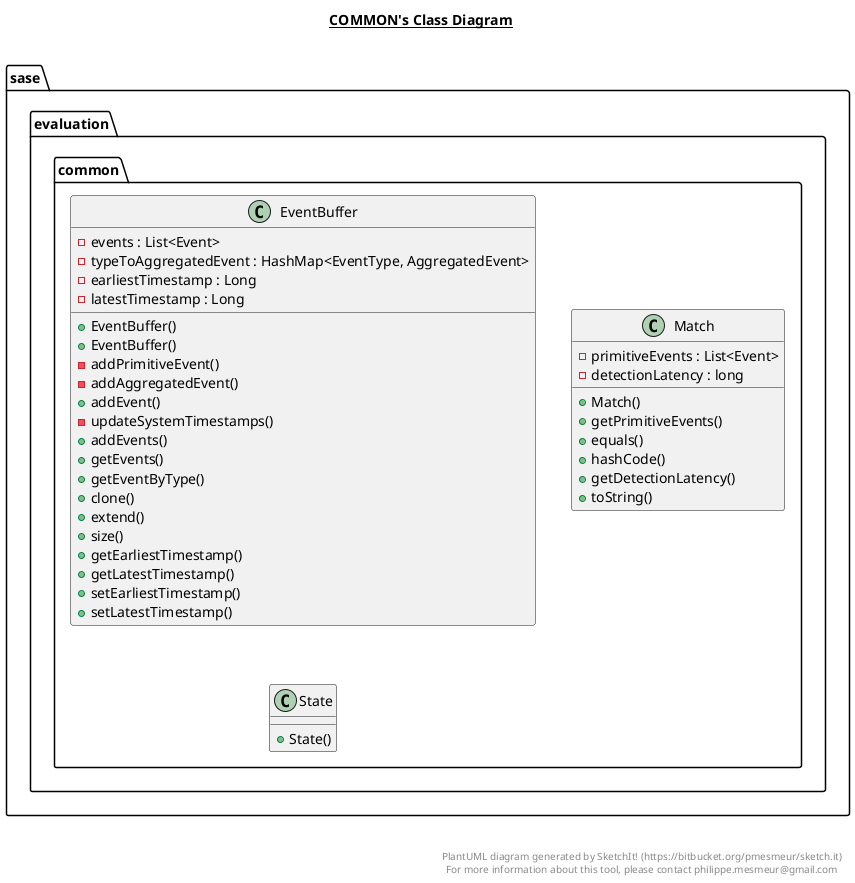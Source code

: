 @startuml

title __COMMON's Class Diagram__\n

  package sase.evaluation {
    package sase.evaluation.common {
      class EventBuffer {
          - events : List<Event>
          - typeToAggregatedEvent : HashMap<EventType, AggregatedEvent>
          - earliestTimestamp : Long
          - latestTimestamp : Long
          + EventBuffer()
          + EventBuffer()
          - addPrimitiveEvent()
          - addAggregatedEvent()
          + addEvent()
          - updateSystemTimestamps()
          + addEvents()
          + getEvents()
          + getEventByType()
          + clone()
          + extend()
          + size()
          + getEarliestTimestamp()
          + getLatestTimestamp()
          + setEarliestTimestamp()
          + setLatestTimestamp()
      }
    }
  }
  

  package sase.evaluation {
    package sase.evaluation.common {
      class Match {
          - primitiveEvents : List<Event>
          - detectionLatency : long
          + Match()
          + getPrimitiveEvents()
          + equals()
          + hashCode()
          + getDetectionLatency()
          + toString()
      }
    }
  }
  

  package sase.evaluation {
    package sase.evaluation.common {
      class State {
          + State()
      }
    }
  }
  



right footer


PlantUML diagram generated by SketchIt! (https://bitbucket.org/pmesmeur/sketch.it)
For more information about this tool, please contact philippe.mesmeur@gmail.com
endfooter

@enduml
